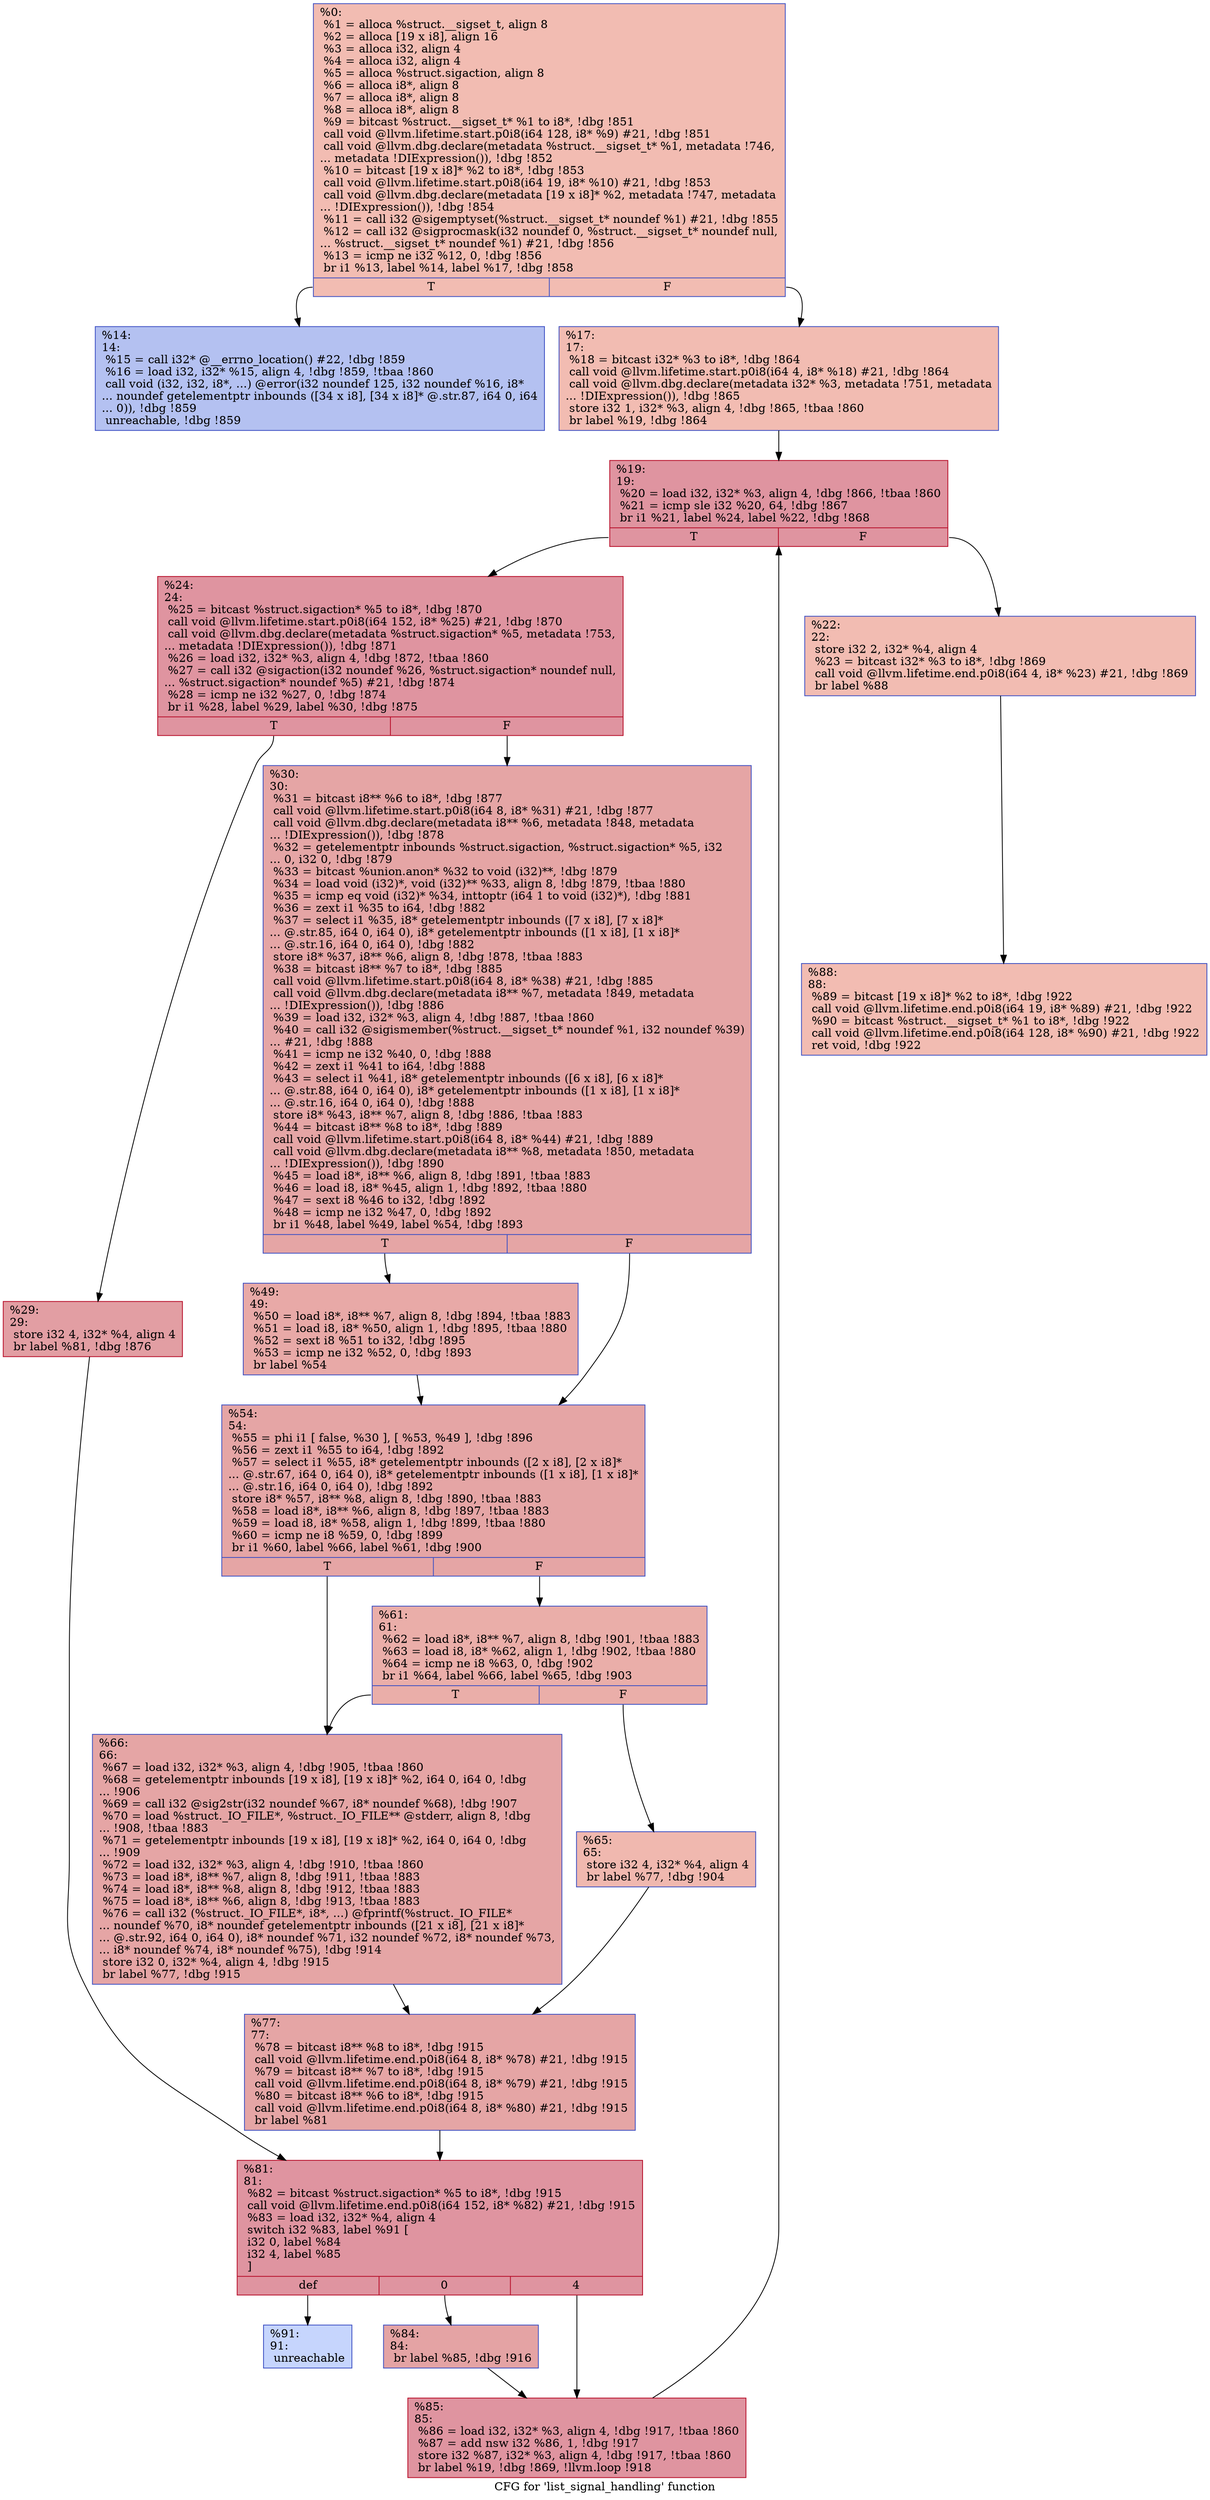digraph "CFG for 'list_signal_handling' function" {
	label="CFG for 'list_signal_handling' function";

	Node0x91aa70 [shape=record,color="#3d50c3ff", style=filled, fillcolor="#e1675170",label="{%0:\l  %1 = alloca %struct.__sigset_t, align 8\l  %2 = alloca [19 x i8], align 16\l  %3 = alloca i32, align 4\l  %4 = alloca i32, align 4\l  %5 = alloca %struct.sigaction, align 8\l  %6 = alloca i8*, align 8\l  %7 = alloca i8*, align 8\l  %8 = alloca i8*, align 8\l  %9 = bitcast %struct.__sigset_t* %1 to i8*, !dbg !851\l  call void @llvm.lifetime.start.p0i8(i64 128, i8* %9) #21, !dbg !851\l  call void @llvm.dbg.declare(metadata %struct.__sigset_t* %1, metadata !746,\l... metadata !DIExpression()), !dbg !852\l  %10 = bitcast [19 x i8]* %2 to i8*, !dbg !853\l  call void @llvm.lifetime.start.p0i8(i64 19, i8* %10) #21, !dbg !853\l  call void @llvm.dbg.declare(metadata [19 x i8]* %2, metadata !747, metadata\l... !DIExpression()), !dbg !854\l  %11 = call i32 @sigemptyset(%struct.__sigset_t* noundef %1) #21, !dbg !855\l  %12 = call i32 @sigprocmask(i32 noundef 0, %struct.__sigset_t* noundef null,\l... %struct.__sigset_t* noundef %1) #21, !dbg !856\l  %13 = icmp ne i32 %12, 0, !dbg !856\l  br i1 %13, label %14, label %17, !dbg !858\l|{<s0>T|<s1>F}}"];
	Node0x91aa70:s0 -> Node0x91abe0;
	Node0x91aa70:s1 -> Node0x91ac30;
	Node0x91abe0 [shape=record,color="#3d50c3ff", style=filled, fillcolor="#5572df70",label="{%14:\l14:                                               \l  %15 = call i32* @__errno_location() #22, !dbg !859\l  %16 = load i32, i32* %15, align 4, !dbg !859, !tbaa !860\l  call void (i32, i32, i8*, ...) @error(i32 noundef 125, i32 noundef %16, i8*\l... noundef getelementptr inbounds ([34 x i8], [34 x i8]* @.str.87, i64 0, i64\l... 0)), !dbg !859\l  unreachable, !dbg !859\l}"];
	Node0x91ac30 [shape=record,color="#3d50c3ff", style=filled, fillcolor="#e1675170",label="{%17:\l17:                                               \l  %18 = bitcast i32* %3 to i8*, !dbg !864\l  call void @llvm.lifetime.start.p0i8(i64 4, i8* %18) #21, !dbg !864\l  call void @llvm.dbg.declare(metadata i32* %3, metadata !751, metadata\l... !DIExpression()), !dbg !865\l  store i32 1, i32* %3, align 4, !dbg !865, !tbaa !860\l  br label %19, !dbg !864\l}"];
	Node0x91ac30 -> Node0x91ac80;
	Node0x91ac80 [shape=record,color="#b70d28ff", style=filled, fillcolor="#b70d2870",label="{%19:\l19:                                               \l  %20 = load i32, i32* %3, align 4, !dbg !866, !tbaa !860\l  %21 = icmp sle i32 %20, 64, !dbg !867\l  br i1 %21, label %24, label %22, !dbg !868\l|{<s0>T|<s1>F}}"];
	Node0x91ac80:s0 -> Node0x91ad20;
	Node0x91ac80:s1 -> Node0x91acd0;
	Node0x91acd0 [shape=record,color="#3d50c3ff", style=filled, fillcolor="#e1675170",label="{%22:\l22:                                               \l  store i32 2, i32* %4, align 4\l  %23 = bitcast i32* %3 to i8*, !dbg !869\l  call void @llvm.lifetime.end.p0i8(i64 4, i8* %23) #21, !dbg !869\l  br label %88\l}"];
	Node0x91acd0 -> Node0x91b0e0;
	Node0x91ad20 [shape=record,color="#b70d28ff", style=filled, fillcolor="#b70d2870",label="{%24:\l24:                                               \l  %25 = bitcast %struct.sigaction* %5 to i8*, !dbg !870\l  call void @llvm.lifetime.start.p0i8(i64 152, i8* %25) #21, !dbg !870\l  call void @llvm.dbg.declare(metadata %struct.sigaction* %5, metadata !753,\l... metadata !DIExpression()), !dbg !871\l  %26 = load i32, i32* %3, align 4, !dbg !872, !tbaa !860\l  %27 = call i32 @sigaction(i32 noundef %26, %struct.sigaction* noundef null,\l... %struct.sigaction* noundef %5) #21, !dbg !874\l  %28 = icmp ne i32 %27, 0, !dbg !874\l  br i1 %28, label %29, label %30, !dbg !875\l|{<s0>T|<s1>F}}"];
	Node0x91ad20:s0 -> Node0x91ad70;
	Node0x91ad20:s1 -> Node0x91adc0;
	Node0x91ad70 [shape=record,color="#b70d28ff", style=filled, fillcolor="#be242e70",label="{%29:\l29:                                               \l  store i32 4, i32* %4, align 4\l  br label %81, !dbg !876\l}"];
	Node0x91ad70 -> Node0x91aff0;
	Node0x91adc0 [shape=record,color="#3d50c3ff", style=filled, fillcolor="#c5333470",label="{%30:\l30:                                               \l  %31 = bitcast i8** %6 to i8*, !dbg !877\l  call void @llvm.lifetime.start.p0i8(i64 8, i8* %31) #21, !dbg !877\l  call void @llvm.dbg.declare(metadata i8** %6, metadata !848, metadata\l... !DIExpression()), !dbg !878\l  %32 = getelementptr inbounds %struct.sigaction, %struct.sigaction* %5, i32\l... 0, i32 0, !dbg !879\l  %33 = bitcast %union.anon* %32 to void (i32)**, !dbg !879\l  %34 = load void (i32)*, void (i32)** %33, align 8, !dbg !879, !tbaa !880\l  %35 = icmp eq void (i32)* %34, inttoptr (i64 1 to void (i32)*), !dbg !881\l  %36 = zext i1 %35 to i64, !dbg !882\l  %37 = select i1 %35, i8* getelementptr inbounds ([7 x i8], [7 x i8]*\l... @.str.85, i64 0, i64 0), i8* getelementptr inbounds ([1 x i8], [1 x i8]*\l... @.str.16, i64 0, i64 0), !dbg !882\l  store i8* %37, i8** %6, align 8, !dbg !878, !tbaa !883\l  %38 = bitcast i8** %7 to i8*, !dbg !885\l  call void @llvm.lifetime.start.p0i8(i64 8, i8* %38) #21, !dbg !885\l  call void @llvm.dbg.declare(metadata i8** %7, metadata !849, metadata\l... !DIExpression()), !dbg !886\l  %39 = load i32, i32* %3, align 4, !dbg !887, !tbaa !860\l  %40 = call i32 @sigismember(%struct.__sigset_t* noundef %1, i32 noundef %39)\l... #21, !dbg !888\l  %41 = icmp ne i32 %40, 0, !dbg !888\l  %42 = zext i1 %41 to i64, !dbg !888\l  %43 = select i1 %41, i8* getelementptr inbounds ([6 x i8], [6 x i8]*\l... @.str.88, i64 0, i64 0), i8* getelementptr inbounds ([1 x i8], [1 x i8]*\l... @.str.16, i64 0, i64 0), !dbg !888\l  store i8* %43, i8** %7, align 8, !dbg !886, !tbaa !883\l  %44 = bitcast i8** %8 to i8*, !dbg !889\l  call void @llvm.lifetime.start.p0i8(i64 8, i8* %44) #21, !dbg !889\l  call void @llvm.dbg.declare(metadata i8** %8, metadata !850, metadata\l... !DIExpression()), !dbg !890\l  %45 = load i8*, i8** %6, align 8, !dbg !891, !tbaa !883\l  %46 = load i8, i8* %45, align 1, !dbg !892, !tbaa !880\l  %47 = sext i8 %46 to i32, !dbg !892\l  %48 = icmp ne i32 %47, 0, !dbg !892\l  br i1 %48, label %49, label %54, !dbg !893\l|{<s0>T|<s1>F}}"];
	Node0x91adc0:s0 -> Node0x91ae10;
	Node0x91adc0:s1 -> Node0x91ae60;
	Node0x91ae10 [shape=record,color="#3d50c3ff", style=filled, fillcolor="#ca3b3770",label="{%49:\l49:                                               \l  %50 = load i8*, i8** %7, align 8, !dbg !894, !tbaa !883\l  %51 = load i8, i8* %50, align 1, !dbg !895, !tbaa !880\l  %52 = sext i8 %51 to i32, !dbg !895\l  %53 = icmp ne i32 %52, 0, !dbg !893\l  br label %54\l}"];
	Node0x91ae10 -> Node0x91ae60;
	Node0x91ae60 [shape=record,color="#3d50c3ff", style=filled, fillcolor="#c5333470",label="{%54:\l54:                                               \l  %55 = phi i1 [ false, %30 ], [ %53, %49 ], !dbg !896\l  %56 = zext i1 %55 to i64, !dbg !892\l  %57 = select i1 %55, i8* getelementptr inbounds ([2 x i8], [2 x i8]*\l... @.str.67, i64 0, i64 0), i8* getelementptr inbounds ([1 x i8], [1 x i8]*\l... @.str.16, i64 0, i64 0), !dbg !892\l  store i8* %57, i8** %8, align 8, !dbg !890, !tbaa !883\l  %58 = load i8*, i8** %6, align 8, !dbg !897, !tbaa !883\l  %59 = load i8, i8* %58, align 1, !dbg !899, !tbaa !880\l  %60 = icmp ne i8 %59, 0, !dbg !899\l  br i1 %60, label %66, label %61, !dbg !900\l|{<s0>T|<s1>F}}"];
	Node0x91ae60:s0 -> Node0x91af50;
	Node0x91ae60:s1 -> Node0x91aeb0;
	Node0x91aeb0 [shape=record,color="#3d50c3ff", style=filled, fillcolor="#d0473d70",label="{%61:\l61:                                               \l  %62 = load i8*, i8** %7, align 8, !dbg !901, !tbaa !883\l  %63 = load i8, i8* %62, align 1, !dbg !902, !tbaa !880\l  %64 = icmp ne i8 %63, 0, !dbg !902\l  br i1 %64, label %66, label %65, !dbg !903\l|{<s0>T|<s1>F}}"];
	Node0x91aeb0:s0 -> Node0x91af50;
	Node0x91aeb0:s1 -> Node0x91af00;
	Node0x91af00 [shape=record,color="#3d50c3ff", style=filled, fillcolor="#dc5d4a70",label="{%65:\l65:                                               \l  store i32 4, i32* %4, align 4\l  br label %77, !dbg !904\l}"];
	Node0x91af00 -> Node0x91afa0;
	Node0x91af50 [shape=record,color="#3d50c3ff", style=filled, fillcolor="#c5333470",label="{%66:\l66:                                               \l  %67 = load i32, i32* %3, align 4, !dbg !905, !tbaa !860\l  %68 = getelementptr inbounds [19 x i8], [19 x i8]* %2, i64 0, i64 0, !dbg\l... !906\l  %69 = call i32 @sig2str(i32 noundef %67, i8* noundef %68), !dbg !907\l  %70 = load %struct._IO_FILE*, %struct._IO_FILE** @stderr, align 8, !dbg\l... !908, !tbaa !883\l  %71 = getelementptr inbounds [19 x i8], [19 x i8]* %2, i64 0, i64 0, !dbg\l... !909\l  %72 = load i32, i32* %3, align 4, !dbg !910, !tbaa !860\l  %73 = load i8*, i8** %7, align 8, !dbg !911, !tbaa !883\l  %74 = load i8*, i8** %8, align 8, !dbg !912, !tbaa !883\l  %75 = load i8*, i8** %6, align 8, !dbg !913, !tbaa !883\l  %76 = call i32 (%struct._IO_FILE*, i8*, ...) @fprintf(%struct._IO_FILE*\l... noundef %70, i8* noundef getelementptr inbounds ([21 x i8], [21 x i8]*\l... @.str.92, i64 0, i64 0), i8* noundef %71, i32 noundef %72, i8* noundef %73,\l... i8* noundef %74, i8* noundef %75), !dbg !914\l  store i32 0, i32* %4, align 4, !dbg !915\l  br label %77, !dbg !915\l}"];
	Node0x91af50 -> Node0x91afa0;
	Node0x91afa0 [shape=record,color="#3d50c3ff", style=filled, fillcolor="#c5333470",label="{%77:\l77:                                               \l  %78 = bitcast i8** %8 to i8*, !dbg !915\l  call void @llvm.lifetime.end.p0i8(i64 8, i8* %78) #21, !dbg !915\l  %79 = bitcast i8** %7 to i8*, !dbg !915\l  call void @llvm.lifetime.end.p0i8(i64 8, i8* %79) #21, !dbg !915\l  %80 = bitcast i8** %6 to i8*, !dbg !915\l  call void @llvm.lifetime.end.p0i8(i64 8, i8* %80) #21, !dbg !915\l  br label %81\l}"];
	Node0x91afa0 -> Node0x91aff0;
	Node0x91aff0 [shape=record,color="#b70d28ff", style=filled, fillcolor="#b70d2870",label="{%81:\l81:                                               \l  %82 = bitcast %struct.sigaction* %5 to i8*, !dbg !915\l  call void @llvm.lifetime.end.p0i8(i64 152, i8* %82) #21, !dbg !915\l  %83 = load i32, i32* %4, align 4\l  switch i32 %83, label %91 [\l    i32 0, label %84\l    i32 4, label %85\l  ]\l|{<s0>def|<s1>0|<s2>4}}"];
	Node0x91aff0:s0 -> Node0x91b130;
	Node0x91aff0:s1 -> Node0x91b040;
	Node0x91aff0:s2 -> Node0x91b090;
	Node0x91b040 [shape=record,color="#3d50c3ff", style=filled, fillcolor="#c32e3170",label="{%84:\l84:                                               \l  br label %85, !dbg !916\l}"];
	Node0x91b040 -> Node0x91b090;
	Node0x91b090 [shape=record,color="#b70d28ff", style=filled, fillcolor="#b70d2870",label="{%85:\l85:                                               \l  %86 = load i32, i32* %3, align 4, !dbg !917, !tbaa !860\l  %87 = add nsw i32 %86, 1, !dbg !917\l  store i32 %87, i32* %3, align 4, !dbg !917, !tbaa !860\l  br label %19, !dbg !869, !llvm.loop !918\l}"];
	Node0x91b090 -> Node0x91ac80;
	Node0x91b0e0 [shape=record,color="#3d50c3ff", style=filled, fillcolor="#e1675170",label="{%88:\l88:                                               \l  %89 = bitcast [19 x i8]* %2 to i8*, !dbg !922\l  call void @llvm.lifetime.end.p0i8(i64 19, i8* %89) #21, !dbg !922\l  %90 = bitcast %struct.__sigset_t* %1 to i8*, !dbg !922\l  call void @llvm.lifetime.end.p0i8(i64 128, i8* %90) #21, !dbg !922\l  ret void, !dbg !922\l}"];
	Node0x91b130 [shape=record,color="#3d50c3ff", style=filled, fillcolor="#7ea1fa70",label="{%91:\l91:                                               \l  unreachable\l}"];
}
